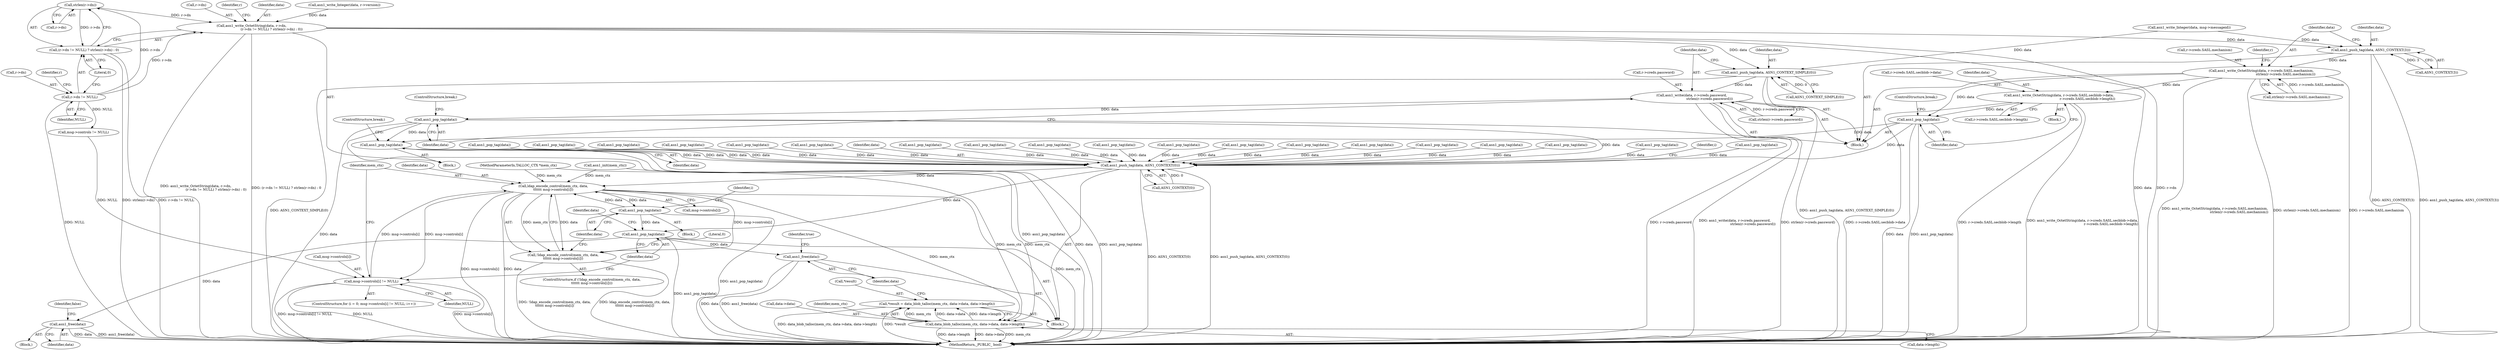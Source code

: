 digraph "1_samba_530d50a1abdcdf4d1775652d4c456c1274d83d8d@API" {
"1000167" [label="(Call,strlen(r->dn))"];
"1000162" [label="(Call,r->dn != NULL)"];
"1000156" [label="(Call,asn1_write_OctetString(data, r->dn,\n                                      (r->dn != NULL) ? strlen(r->dn) : 0))"];
"1000178" [label="(Call,asn1_push_tag(data, ASN1_CONTEXT_SIMPLE(0)))"];
"1000182" [label="(Call,asn1_write(data, r->creds.password,\n                                  strlen(r->creds.password)))"];
"1000195" [label="(Call,asn1_pop_tag(data))"];
"1000255" [label="(Call,asn1_pop_tag(data))"];
"1001216" [label="(Call,asn1_push_tag(data, ASN1_CONTEXT(0)))"];
"1001236" [label="(Call,ldap_encode_control(mem_ctx, data,\n\t\t\t\t\t\t msg->controls[i]))"];
"1001224" [label="(Call,msg->controls[i] != NULL)"];
"1001235" [label="(Call,!ldap_encode_control(mem_ctx, data,\n\t\t\t\t\t\t msg->controls[i]))"];
"1001259" [label="(Call,asn1_pop_tag(data))"];
"1001261" [label="(Call,asn1_pop_tag(data))"];
"1001268" [label="(Call,asn1_free(data))"];
"1001283" [label="(Call,asn1_free(data))"];
"1001275" [label="(Call,data_blob_talloc(mem_ctx, data->data, data->length))"];
"1001272" [label="(Call,*result = data_blob_talloc(mem_ctx, data->data, data->length))"];
"1000199" [label="(Call,asn1_push_tag(data, ASN1_CONTEXT(3)))"];
"1000203" [label="(Call,asn1_write_OctetString(data, r->creds.SASL.mechanism,\n                                              strlen(r->creds.SASL.mechanism)))"];
"1000229" [label="(Call,asn1_write_OctetString(data, r->creds.SASL.secblob->data,\n                                                      r->creds.SASL.secblob->length))"];
"1000249" [label="(Call,asn1_pop_tag(data))"];
"1000161" [label="(Call,(r->dn != NULL) ? strlen(r->dn) : 0)"];
"1001232" [label="(Identifier,i)"];
"1000180" [label="(Call,ASN1_CONTEXT_SIMPLE(0))"];
"1000161" [label="(Call,(r->dn != NULL) ? strlen(r->dn) : 0)"];
"1000507" [label="(Call,asn1_pop_tag(data))"];
"1001280" [label="(Call,data->length)"];
"1000169" [label="(Identifier,r)"];
"1001234" [label="(ControlStructure,if (!ldap_encode_control(mem_ctx, data,\n\t\t\t\t\t\t msg->controls[i])))"];
"1000183" [label="(Identifier,data)"];
"1001283" [label="(Call,asn1_free(data))"];
"1001260" [label="(Identifier,data)"];
"1001267" [label="(Block,)"];
"1000256" [label="(Identifier,data)"];
"1000203" [label="(Call,asn1_write_OctetString(data, r->creds.SASL.mechanism,\n                                              strlen(r->creds.SASL.mechanism)))"];
"1001236" [label="(Call,ldap_encode_control(mem_ctx, data,\n\t\t\t\t\t\t msg->controls[i]))"];
"1001247" [label="(Literal,0)"];
"1000212" [label="(Call,strlen(r->creds.SASL.mechanism))"];
"1000197" [label="(ControlStructure,break;)"];
"1001222" [label="(Identifier,i)"];
"1000196" [label="(Identifier,data)"];
"1001239" [label="(Call,msg->controls[i])"];
"1001233" [label="(Block,)"];
"1000402" [label="(Call,asn1_pop_tag(data))"];
"1000857" [label="(Call,asn1_pop_tag(data))"];
"1000151" [label="(Call,asn1_write_Integer(data, r->version))"];
"1000782" [label="(Call,asn1_pop_tag(data))"];
"1000296" [label="(Call,asn1_pop_tag(data))"];
"1000162" [label="(Call,r->dn != NULL)"];
"1000999" [label="(Call,asn1_pop_tag(data))"];
"1001237" [label="(Identifier,mem_ctx)"];
"1000920" [label="(Call,asn1_pop_tag(data))"];
"1000111" [label="(Call,asn1_init(mem_ctx))"];
"1001134" [label="(Call,asn1_pop_tag(data))"];
"1000135" [label="(Block,)"];
"1001273" [label="(Call,*result)"];
"1001235" [label="(Call,!ldap_encode_control(mem_ctx, data,\n\t\t\t\t\t\t msg->controls[i]))"];
"1001215" [label="(Block,)"];
"1000156" [label="(Call,asn1_write_OctetString(data, r->dn,\n                                      (r->dn != NULL) ? strlen(r->dn) : 0))"];
"1001320" [label="(MethodReturn,_PUBLIC_ bool)"];
"1000167" [label="(Call,strlen(r->dn))"];
"1000250" [label="(Identifier,data)"];
"1001217" [label="(Identifier,data)"];
"1000106" [label="(MethodParameterIn,TALLOC_CTX *mem_ctx)"];
"1000168" [label="(Call,r->dn)"];
"1001218" [label="(Call,ASN1_CONTEXT(0))"];
"1001225" [label="(Call,msg->controls[i])"];
"1000674" [label="(Call,asn1_pop_tag(data))"];
"1000230" [label="(Identifier,data)"];
"1000307" [label="(Call,asn1_pop_tag(data))"];
"1000251" [label="(ControlStructure,break;)"];
"1000231" [label="(Call,r->creds.SASL.secblob->data)"];
"1000166" [label="(Identifier,NULL)"];
"1001210" [label="(Call,msg->controls != NULL)"];
"1000530" [label="(Call,asn1_pop_tag(data))"];
"1000943" [label="(Call,asn1_pop_tag(data))"];
"1001277" [label="(Call,data->data)"];
"1000204" [label="(Identifier,data)"];
"1001271" [label="(Identifier,false)"];
"1000805" [label="(Call,asn1_pop_tag(data))"];
"1001047" [label="(Call,asn1_pop_tag(data))"];
"1000229" [label="(Call,asn1_write_OctetString(data, r->creds.SASL.secblob->data,\n                                                      r->creds.SASL.secblob->length))"];
"1000182" [label="(Call,asn1_write(data, r->creds.password,\n                                  strlen(r->creds.password)))"];
"1000189" [label="(Call,strlen(r->creds.password))"];
"1000195" [label="(Call,asn1_pop_tag(data))"];
"1001022" [label="(Call,asn1_pop_tag(data))"];
"1000834" [label="(Call,asn1_pop_tag(data))"];
"1000199" [label="(Call,asn1_push_tag(data, ASN1_CONTEXT(3)))"];
"1000158" [label="(Call,r->dn)"];
"1000240" [label="(Call,r->creds.SASL.secblob->length)"];
"1001275" [label="(Call,data_blob_talloc(mem_ctx, data->data, data->length))"];
"1001261" [label="(Call,asn1_pop_tag(data))"];
"1000224" [label="(Identifier,r)"];
"1000201" [label="(Call,ASN1_CONTEXT(3))"];
"1001224" [label="(Call,msg->controls[i] != NULL)"];
"1001284" [label="(Identifier,data)"];
"1000249" [label="(Call,asn1_pop_tag(data))"];
"1001268" [label="(Call,asn1_free(data))"];
"1000205" [label="(Call,r->creds.SASL.mechanism)"];
"1000184" [label="(Call,r->creds.password)"];
"1000176" [label="(Block,)"];
"1001286" [label="(Identifier,true)"];
"1000228" [label="(Block,)"];
"1001076" [label="(Call,asn1_pop_tag(data))"];
"1000174" [label="(Identifier,r)"];
"1000651" [label="(Call,asn1_pop_tag(data))"];
"1000171" [label="(Literal,0)"];
"1001238" [label="(Identifier,data)"];
"1001276" [label="(Identifier,mem_ctx)"];
"1001220" [label="(ControlStructure,for (i = 0; msg->controls[i] != NULL; i++))"];
"1000157" [label="(Identifier,data)"];
"1000257" [label="(ControlStructure,break;)"];
"1001216" [label="(Call,asn1_push_tag(data, ASN1_CONTEXT(0)))"];
"1000200" [label="(Identifier,data)"];
"1001265" [label="(Identifier,data)"];
"1000179" [label="(Identifier,data)"];
"1001203" [label="(Call,asn1_pop_tag(data))"];
"1000178" [label="(Call,asn1_push_tag(data, ASN1_CONTEXT_SIMPLE(0)))"];
"1001272" [label="(Call,*result = data_blob_talloc(mem_ctx, data->data, data->length))"];
"1001230" [label="(Identifier,NULL)"];
"1000124" [label="(Call,asn1_write_Integer(data, msg->messageid))"];
"1001269" [label="(Identifier,data)"];
"1001259" [label="(Call,asn1_pop_tag(data))"];
"1001262" [label="(Identifier,data)"];
"1000163" [label="(Call,r->dn)"];
"1000255" [label="(Call,asn1_pop_tag(data))"];
"1000167" -> "1000161"  [label="AST: "];
"1000167" -> "1000168"  [label="CFG: "];
"1000168" -> "1000167"  [label="AST: "];
"1000161" -> "1000167"  [label="CFG: "];
"1000167" -> "1000156"  [label="DDG: r->dn"];
"1000167" -> "1000161"  [label="DDG: r->dn"];
"1000162" -> "1000167"  [label="DDG: r->dn"];
"1000162" -> "1000161"  [label="AST: "];
"1000162" -> "1000166"  [label="CFG: "];
"1000163" -> "1000162"  [label="AST: "];
"1000166" -> "1000162"  [label="AST: "];
"1000169" -> "1000162"  [label="CFG: "];
"1000171" -> "1000162"  [label="CFG: "];
"1000162" -> "1001320"  [label="DDG: NULL"];
"1000162" -> "1000156"  [label="DDG: r->dn"];
"1000162" -> "1001210"  [label="DDG: NULL"];
"1000156" -> "1000135"  [label="AST: "];
"1000156" -> "1000161"  [label="CFG: "];
"1000157" -> "1000156"  [label="AST: "];
"1000158" -> "1000156"  [label="AST: "];
"1000161" -> "1000156"  [label="AST: "];
"1000174" -> "1000156"  [label="CFG: "];
"1000156" -> "1001320"  [label="DDG: data"];
"1000156" -> "1001320"  [label="DDG: r->dn"];
"1000156" -> "1001320"  [label="DDG: asn1_write_OctetString(data, r->dn,\n                                      (r->dn != NULL) ? strlen(r->dn) : 0)"];
"1000156" -> "1001320"  [label="DDG: (r->dn != NULL) ? strlen(r->dn) : 0"];
"1000151" -> "1000156"  [label="DDG: data"];
"1000156" -> "1000178"  [label="DDG: data"];
"1000156" -> "1000199"  [label="DDG: data"];
"1000178" -> "1000176"  [label="AST: "];
"1000178" -> "1000180"  [label="CFG: "];
"1000179" -> "1000178"  [label="AST: "];
"1000180" -> "1000178"  [label="AST: "];
"1000183" -> "1000178"  [label="CFG: "];
"1000178" -> "1001320"  [label="DDG: asn1_push_tag(data, ASN1_CONTEXT_SIMPLE(0))"];
"1000178" -> "1001320"  [label="DDG: ASN1_CONTEXT_SIMPLE(0)"];
"1000124" -> "1000178"  [label="DDG: data"];
"1000180" -> "1000178"  [label="DDG: 0"];
"1000178" -> "1000182"  [label="DDG: data"];
"1000182" -> "1000176"  [label="AST: "];
"1000182" -> "1000189"  [label="CFG: "];
"1000183" -> "1000182"  [label="AST: "];
"1000184" -> "1000182"  [label="AST: "];
"1000189" -> "1000182"  [label="AST: "];
"1000196" -> "1000182"  [label="CFG: "];
"1000182" -> "1001320"  [label="DDG: asn1_write(data, r->creds.password,\n                                  strlen(r->creds.password))"];
"1000182" -> "1001320"  [label="DDG: strlen(r->creds.password)"];
"1000182" -> "1001320"  [label="DDG: r->creds.password"];
"1000189" -> "1000182"  [label="DDG: r->creds.password"];
"1000182" -> "1000195"  [label="DDG: data"];
"1000195" -> "1000176"  [label="AST: "];
"1000195" -> "1000196"  [label="CFG: "];
"1000196" -> "1000195"  [label="AST: "];
"1000197" -> "1000195"  [label="CFG: "];
"1000195" -> "1001320"  [label="DDG: asn1_pop_tag(data)"];
"1000195" -> "1001320"  [label="DDG: data"];
"1000195" -> "1000255"  [label="DDG: data"];
"1000195" -> "1001216"  [label="DDG: data"];
"1000255" -> "1000135"  [label="AST: "];
"1000255" -> "1000256"  [label="CFG: "];
"1000256" -> "1000255"  [label="AST: "];
"1000257" -> "1000255"  [label="CFG: "];
"1000255" -> "1001320"  [label="DDG: asn1_pop_tag(data)"];
"1000255" -> "1001320"  [label="DDG: data"];
"1000249" -> "1000255"  [label="DDG: data"];
"1000255" -> "1001216"  [label="DDG: data"];
"1001216" -> "1001215"  [label="AST: "];
"1001216" -> "1001218"  [label="CFG: "];
"1001217" -> "1001216"  [label="AST: "];
"1001218" -> "1001216"  [label="AST: "];
"1001222" -> "1001216"  [label="CFG: "];
"1001216" -> "1001320"  [label="DDG: ASN1_CONTEXT(0)"];
"1001216" -> "1001320"  [label="DDG: asn1_push_tag(data, ASN1_CONTEXT(0))"];
"1000857" -> "1001216"  [label="DDG: data"];
"1001134" -> "1001216"  [label="DDG: data"];
"1000805" -> "1001216"  [label="DDG: data"];
"1001047" -> "1001216"  [label="DDG: data"];
"1000530" -> "1001216"  [label="DDG: data"];
"1000651" -> "1001216"  [label="DDG: data"];
"1000674" -> "1001216"  [label="DDG: data"];
"1001203" -> "1001216"  [label="DDG: data"];
"1000296" -> "1001216"  [label="DDG: data"];
"1000782" -> "1001216"  [label="DDG: data"];
"1000920" -> "1001216"  [label="DDG: data"];
"1000834" -> "1001216"  [label="DDG: data"];
"1000402" -> "1001216"  [label="DDG: data"];
"1001076" -> "1001216"  [label="DDG: data"];
"1000943" -> "1001216"  [label="DDG: data"];
"1001022" -> "1001216"  [label="DDG: data"];
"1000249" -> "1001216"  [label="DDG: data"];
"1000307" -> "1001216"  [label="DDG: data"];
"1000507" -> "1001216"  [label="DDG: data"];
"1000999" -> "1001216"  [label="DDG: data"];
"1001218" -> "1001216"  [label="DDG: 0"];
"1001216" -> "1001236"  [label="DDG: data"];
"1001216" -> "1001261"  [label="DDG: data"];
"1001236" -> "1001235"  [label="AST: "];
"1001236" -> "1001239"  [label="CFG: "];
"1001237" -> "1001236"  [label="AST: "];
"1001238" -> "1001236"  [label="AST: "];
"1001239" -> "1001236"  [label="AST: "];
"1001235" -> "1001236"  [label="CFG: "];
"1001236" -> "1001320"  [label="DDG: msg->controls[i]"];
"1001236" -> "1001320"  [label="DDG: data"];
"1001236" -> "1001320"  [label="DDG: mem_ctx"];
"1001236" -> "1001224"  [label="DDG: msg->controls[i]"];
"1001236" -> "1001235"  [label="DDG: mem_ctx"];
"1001236" -> "1001235"  [label="DDG: data"];
"1001236" -> "1001235"  [label="DDG: msg->controls[i]"];
"1000111" -> "1001236"  [label="DDG: mem_ctx"];
"1000106" -> "1001236"  [label="DDG: mem_ctx"];
"1001259" -> "1001236"  [label="DDG: data"];
"1001224" -> "1001236"  [label="DDG: msg->controls[i]"];
"1001236" -> "1001259"  [label="DDG: data"];
"1001236" -> "1001275"  [label="DDG: mem_ctx"];
"1001224" -> "1001220"  [label="AST: "];
"1001224" -> "1001230"  [label="CFG: "];
"1001225" -> "1001224"  [label="AST: "];
"1001230" -> "1001224"  [label="AST: "];
"1001237" -> "1001224"  [label="CFG: "];
"1001262" -> "1001224"  [label="CFG: "];
"1001224" -> "1001320"  [label="DDG: NULL"];
"1001224" -> "1001320"  [label="DDG: msg->controls[i]"];
"1001224" -> "1001320"  [label="DDG: msg->controls[i] != NULL"];
"1001210" -> "1001224"  [label="DDG: NULL"];
"1001235" -> "1001234"  [label="AST: "];
"1001247" -> "1001235"  [label="CFG: "];
"1001260" -> "1001235"  [label="CFG: "];
"1001235" -> "1001320"  [label="DDG: !ldap_encode_control(mem_ctx, data,\n\t\t\t\t\t\t msg->controls[i])"];
"1001235" -> "1001320"  [label="DDG: ldap_encode_control(mem_ctx, data,\n\t\t\t\t\t\t msg->controls[i])"];
"1001259" -> "1001233"  [label="AST: "];
"1001259" -> "1001260"  [label="CFG: "];
"1001260" -> "1001259"  [label="AST: "];
"1001232" -> "1001259"  [label="CFG: "];
"1001259" -> "1001320"  [label="DDG: asn1_pop_tag(data)"];
"1001259" -> "1001261"  [label="DDG: data"];
"1001261" -> "1001215"  [label="AST: "];
"1001261" -> "1001262"  [label="CFG: "];
"1001262" -> "1001261"  [label="AST: "];
"1001265" -> "1001261"  [label="CFG: "];
"1001261" -> "1001320"  [label="DDG: asn1_pop_tag(data)"];
"1001261" -> "1001268"  [label="DDG: data"];
"1001261" -> "1001283"  [label="DDG: data"];
"1001268" -> "1001267"  [label="AST: "];
"1001268" -> "1001269"  [label="CFG: "];
"1001269" -> "1001268"  [label="AST: "];
"1001271" -> "1001268"  [label="CFG: "];
"1001268" -> "1001320"  [label="DDG: asn1_free(data)"];
"1001268" -> "1001320"  [label="DDG: data"];
"1001283" -> "1001215"  [label="AST: "];
"1001283" -> "1001284"  [label="CFG: "];
"1001284" -> "1001283"  [label="AST: "];
"1001286" -> "1001283"  [label="CFG: "];
"1001283" -> "1001320"  [label="DDG: asn1_free(data)"];
"1001283" -> "1001320"  [label="DDG: data"];
"1001275" -> "1001272"  [label="AST: "];
"1001275" -> "1001280"  [label="CFG: "];
"1001276" -> "1001275"  [label="AST: "];
"1001277" -> "1001275"  [label="AST: "];
"1001280" -> "1001275"  [label="AST: "];
"1001272" -> "1001275"  [label="CFG: "];
"1001275" -> "1001320"  [label="DDG: data->length"];
"1001275" -> "1001320"  [label="DDG: data->data"];
"1001275" -> "1001320"  [label="DDG: mem_ctx"];
"1001275" -> "1001272"  [label="DDG: mem_ctx"];
"1001275" -> "1001272"  [label="DDG: data->data"];
"1001275" -> "1001272"  [label="DDG: data->length"];
"1000111" -> "1001275"  [label="DDG: mem_ctx"];
"1000106" -> "1001275"  [label="DDG: mem_ctx"];
"1001272" -> "1001215"  [label="AST: "];
"1001273" -> "1001272"  [label="AST: "];
"1001284" -> "1001272"  [label="CFG: "];
"1001272" -> "1001320"  [label="DDG: data_blob_talloc(mem_ctx, data->data, data->length)"];
"1001272" -> "1001320"  [label="DDG: *result"];
"1000199" -> "1000176"  [label="AST: "];
"1000199" -> "1000201"  [label="CFG: "];
"1000200" -> "1000199"  [label="AST: "];
"1000201" -> "1000199"  [label="AST: "];
"1000204" -> "1000199"  [label="CFG: "];
"1000199" -> "1001320"  [label="DDG: ASN1_CONTEXT(3)"];
"1000199" -> "1001320"  [label="DDG: asn1_push_tag(data, ASN1_CONTEXT(3))"];
"1000124" -> "1000199"  [label="DDG: data"];
"1000201" -> "1000199"  [label="DDG: 3"];
"1000199" -> "1000203"  [label="DDG: data"];
"1000203" -> "1000176"  [label="AST: "];
"1000203" -> "1000212"  [label="CFG: "];
"1000204" -> "1000203"  [label="AST: "];
"1000205" -> "1000203"  [label="AST: "];
"1000212" -> "1000203"  [label="AST: "];
"1000224" -> "1000203"  [label="CFG: "];
"1000203" -> "1001320"  [label="DDG: asn1_write_OctetString(data, r->creds.SASL.mechanism,\n                                              strlen(r->creds.SASL.mechanism))"];
"1000203" -> "1001320"  [label="DDG: strlen(r->creds.SASL.mechanism)"];
"1000203" -> "1001320"  [label="DDG: r->creds.SASL.mechanism"];
"1000212" -> "1000203"  [label="DDG: r->creds.SASL.mechanism"];
"1000203" -> "1000229"  [label="DDG: data"];
"1000203" -> "1000249"  [label="DDG: data"];
"1000229" -> "1000228"  [label="AST: "];
"1000229" -> "1000240"  [label="CFG: "];
"1000230" -> "1000229"  [label="AST: "];
"1000231" -> "1000229"  [label="AST: "];
"1000240" -> "1000229"  [label="AST: "];
"1000250" -> "1000229"  [label="CFG: "];
"1000229" -> "1001320"  [label="DDG: r->creds.SASL.secblob->length"];
"1000229" -> "1001320"  [label="DDG: asn1_write_OctetString(data, r->creds.SASL.secblob->data,\n                                                      r->creds.SASL.secblob->length)"];
"1000229" -> "1001320"  [label="DDG: r->creds.SASL.secblob->data"];
"1000229" -> "1000249"  [label="DDG: data"];
"1000249" -> "1000176"  [label="AST: "];
"1000249" -> "1000250"  [label="CFG: "];
"1000250" -> "1000249"  [label="AST: "];
"1000251" -> "1000249"  [label="CFG: "];
"1000249" -> "1001320"  [label="DDG: data"];
"1000249" -> "1001320"  [label="DDG: asn1_pop_tag(data)"];
"1000161" -> "1000171"  [label="CFG: "];
"1000171" -> "1000161"  [label="AST: "];
"1000161" -> "1001320"  [label="DDG: strlen(r->dn)"];
"1000161" -> "1001320"  [label="DDG: r->dn != NULL"];
}
